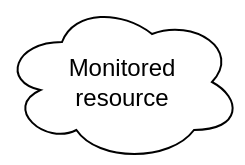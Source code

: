 <mxfile version="21.6.6" type="github">
  <diagram name="Page-1" id="_TuhnqFObatl6kYG6SpY">
    <mxGraphModel dx="759" dy="617" grid="1" gridSize="10" guides="1" tooltips="1" connect="1" arrows="1" fold="1" page="1" pageScale="1" pageWidth="827" pageHeight="1169" math="0" shadow="0">
      <root>
        <mxCell id="0" />
        <mxCell id="1" parent="0" />
        <mxCell id="Wjas77HNBY0APLVZOWqF-1" value="Monitored&lt;br&gt;resource" style="ellipse;shape=cloud;whiteSpace=wrap;html=1;" vertex="1" parent="1">
          <mxGeometry x="100" y="140" width="120" height="80" as="geometry" />
        </mxCell>
      </root>
    </mxGraphModel>
  </diagram>
</mxfile>
